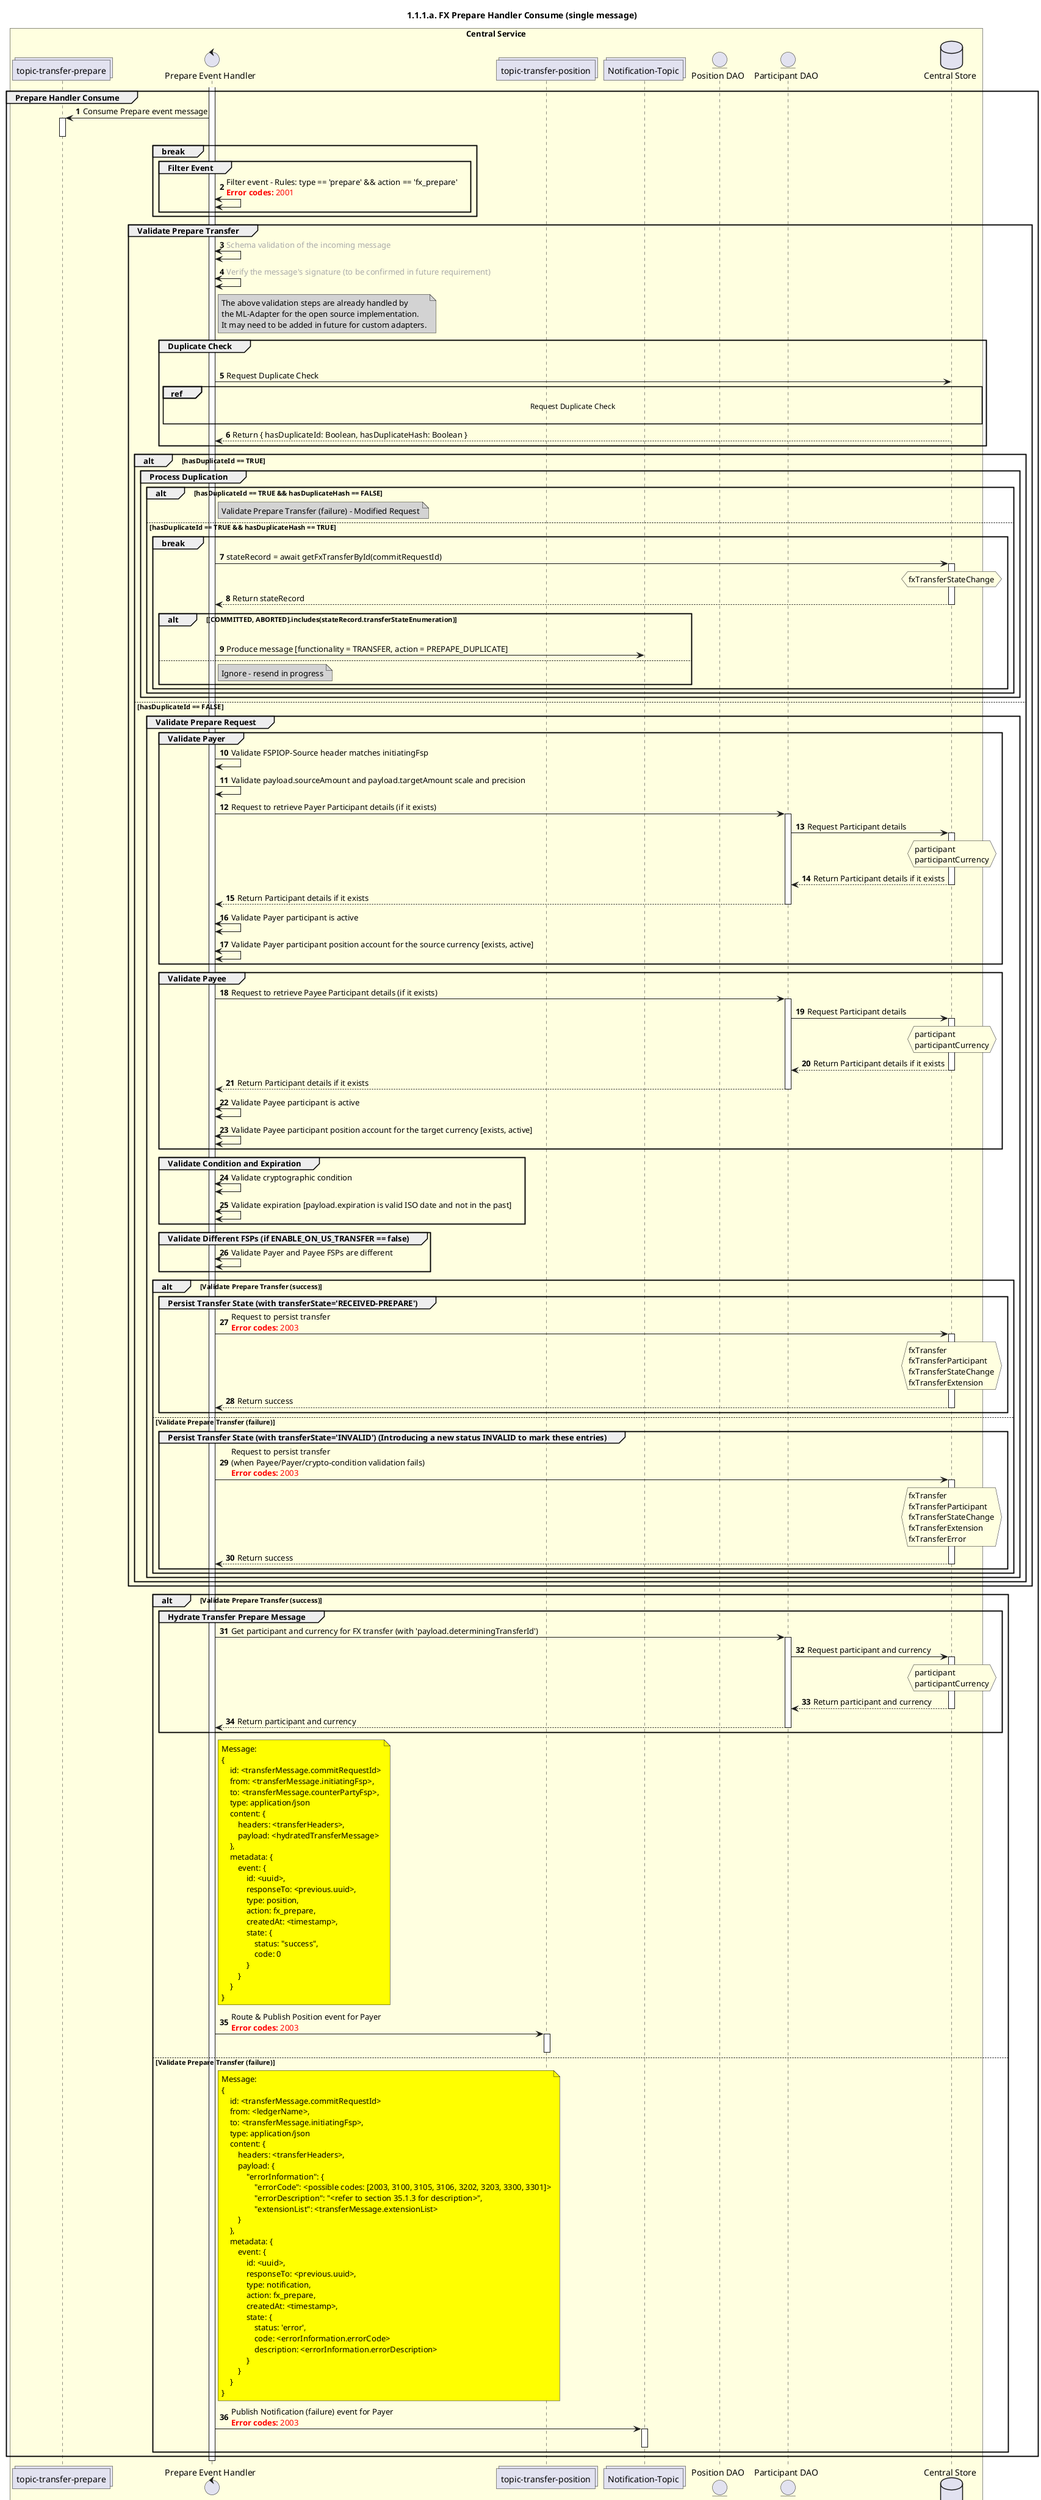 /'*****
 License
 --------------
 Copyright © 2020 Mojaloop Foundation
 The Mojaloop files are made available by the Mojaloop Foundation under the Apache License, Version 2.0
 (the "License") and you may not use these files except in compliance with the [License](http://www.apache.org/licenses/LICENSE-2.0). 
 You may obtain a copy of the License at [http://www.apache.org/licenses/LICENSE-2.0](http://www.apache.org/licenses/LICENSE-2.0)
 Unless required by applicable law or agreed to in writing, the Mojaloop files are distributed on an "AS IS" BASIS, WITHOUT WARRANTIES OR CONDITIONS OF ANY KIND, either express or implied. See the License for the specific language governing permissions and limitations under the [License](http://www.apache.org/licenses/LICENSE-2.0).
 
 Contributors
 --------------
 This is the official list of the Mojaloop project contributors for this file.
 Names of the original copyright holders (individuals or organizations)
 should be listed with a '*' in the first column. People who have
 contributed from an organization can be listed under the organization
 that actually holds the copyright for their contributions (see the
 Gates Foundation organization for an example). Those individuals should have
 their names indented and be marked with a '-'. Email address can be added
 optionally within square brackets <email>.
 * Gates Foundation
 - Name Surname <name.surname@gatesfoundation.com>

 * Steven Oderayi <steven.oderayi@infitx.com>
 --------------
 ******'/

@startuml prepare-handler-consume
' declate title
title 1.1.1.a. FX Prepare Handler Consume (single message)

autonumber

' declare actors
collections "topic-transfer-prepare" as TOPIC_TRANSFER_PREPARE
control "Prepare Event Handler" as PREP_HANDLER
collections "topic-transfer-position" as TOPIC_TRANSFER_POSITION
collections "Notification-Topic" as TOPIC_NOTIFICATIONS
entity "Position DAO" as POS_DAO
entity "Participant DAO" as PARTICIPANT_DAO
database "Central Store" as DB

box "Central Service" #LightYellow
    participant TOPIC_TRANSFER_PREPARE
    participant PREP_HANDLER
    participant TOPIC_TRANSFER_POSITION
    participant TOPIC_NOTIFICATIONS
    participant POS_DAO
    participant PARTICIPANT_DAO
    participant DB
end box

' start flow
activate PREP_HANDLER
group Prepare Handler Consume
    TOPIC_TRANSFER_PREPARE <- PREP_HANDLER: Consume Prepare event message
    activate TOPIC_TRANSFER_PREPARE
    deactivate TOPIC_TRANSFER_PREPARE

    break
        group Filter Event
            PREP_HANDLER <-> PREP_HANDLER: Filter event - Rules: type == 'prepare' && action == 'fx_prepare'\n<color #FF0000><b>Error codes:</b> 2001</color>
        end
    end

    group Validate Prepare Transfer 
        PREP_HANDLER <-> PREP_HANDLER: <color #AAA>Schema validation of the incoming message</color>
        PREP_HANDLER <-> PREP_HANDLER: <color #AAA>Verify the message's signature (to be confirmed in future requirement)</color>
        note right of PREP_HANDLER #lightgrey
            The above validation steps are already handled by
            the ML-Adapter for the open source implementation.
            It may need to be added in future for custom adapters.
        end note

        group Duplicate Check
            |||
            PREP_HANDLER -> DB: Request Duplicate Check
            ref over PREP_HANDLER, DB:  Request Duplicate Check\n
            DB --> PREP_HANDLER: Return { hasDuplicateId: Boolean, hasDuplicateHash: Boolean }
        end

        alt hasDuplicateId == TRUE
            group Process Duplication
                alt hasDuplicateId == TRUE && hasDuplicateHash == FALSE
                    note right of PREP_HANDLER #lightgrey
                        Validate Prepare Transfer (failure) - Modified Request
                    end note
                else hasDuplicateId == TRUE && hasDuplicateHash == TRUE
                    break
                        PREP_HANDLER -> DB: stateRecord = await getFxTransferById(commitRequestId)
                        activate DB
                        hnote over DB #lightyellow
                            fxTransferStateChange
                        end note
                        DB --> PREP_HANDLER: Return stateRecord
                        deactivate DB
                        alt [COMMITTED, ABORTED].includes(stateRecord.transferStateEnumeration)
                            |||
                           
                            PREP_HANDLER -> TOPIC_NOTIFICATIONS: Produce message [functionality = TRANSFER, action = PREPAPE_DUPLICATE]
                        else
                            note right of PREP_HANDLER #lightgrey
                                Ignore - resend in progress
                            end note
                        end
                    end 
                end
            end
        else hasDuplicateId == FALSE
            group Validate Prepare Request
                group Validate Payer
                    PREP_HANDLER -> PREP_HANDLER: Validate FSPIOP-Source header matches initiatingFsp
                    PREP_HANDLER -> PREP_HANDLER: Validate payload.sourceAmount and payload.targetAmount scale and precision
                    PREP_HANDLER -> PARTICIPANT_DAO: Request to retrieve Payer Participant details (if it exists)
                    activate PARTICIPANT_DAO
                    PARTICIPANT_DAO -> DB: Request Participant details
                    hnote over DB #lightyellow
                        participant
                        participantCurrency
                    end note
                    activate DB
                    PARTICIPANT_DAO <-- DB: Return Participant details if it exists
                    deactivate DB
                    PARTICIPANT_DAO --> PREP_HANDLER: Return Participant details if it exists
                    deactivate PARTICIPANT_DAO
                    PREP_HANDLER <-> PREP_HANDLER: Validate Payer participant is active
                    PREP_HANDLER <-> PREP_HANDLER: Validate Payer participant position account for the source currency [exists, active]
                end
                group Validate Payee
                    PREP_HANDLER -> PARTICIPANT_DAO: Request to retrieve Payee Participant details (if it exists)
                    activate PARTICIPANT_DAO
                    PARTICIPANT_DAO -> DB: Request Participant details
                    hnote over DB #lightyellow
                        participant
                        participantCurrency
                    end note
                    activate DB
                    PARTICIPANT_DAO <-- DB: Return Participant details if it exists
                    deactivate DB
                    PARTICIPANT_DAO --> PREP_HANDLER: Return Participant details if it exists
                    deactivate PARTICIPANT_DAO
                    PREP_HANDLER <-> PREP_HANDLER: Validate Payee participant is active
                    PREP_HANDLER <-> PREP_HANDLER: Validate Payee participant position account for the target currency [exists, active]
                end
                group Validate Condition and Expiration
                    PREP_HANDLER <-> PREP_HANDLER: Validate cryptographic condition
                    PREP_HANDLER <-> PREP_HANDLER: Validate expiration [payload.expiration is valid ISO date and not in the past]
                end
                group Validate Different FSPs (if ENABLE_ON_US_TRANSFER == false)
                    PREP_HANDLER <-> PREP_HANDLER: Validate Payer and Payee FSPs are different
                end
                alt Validate Prepare Transfer (success)
                    group Persist Transfer State (with transferState='RECEIVED-PREPARE')
                        PREP_HANDLER -> DB: Request to persist transfer\n<color #FF0000><b>Error codes:</b> 2003</color>
                        activate DB
                        hnote over DB #lightyellow
                            fxTransfer
                            fxTransferParticipant
                            fxTransferStateChange
                            fxTransferExtension
                        end note
                        DB --> PREP_HANDLER: Return success
                        deactivate DB
                    end
                else Validate Prepare Transfer (failure)
                    group Persist Transfer State (with transferState='INVALID') (Introducing a new status INVALID to mark these entries)
                        PREP_HANDLER -> DB: Request to persist transfer\n(when Payee/Payer/crypto-condition validation fails)\n<color #FF0000><b>Error codes:</b> 2003</color>
                        activate DB
                        hnote over DB #lightyellow
                            fxTransfer
                            fxTransferParticipant
                            fxTransferStateChange
                            fxTransferExtension
                            fxTransferError
                        end note
                        DB --> PREP_HANDLER: Return success
                        deactivate DB
                    end
                end
            end
        end
    end

    alt Validate Prepare Transfer (success)
        group Hydrate Transfer Prepare Message
            PREP_HANDLER -> PARTICIPANT_DAO: Get participant and currency for FX transfer (with 'payload.determiningTransferId')
            activate PARTICIPANT_DAO
            PARTICIPANT_DAO -> DB: Request participant and currency
            hnote over DB #lightyellow
                participant
                participantCurrency
            end note
            activate DB
            PARTICIPANT_DAO <-- DB: Return participant and currency
            deactivate DB
            PARTICIPANT_DAO --> PREP_HANDLER: Return participant and currency
            deactivate PARTICIPANT_DAO

        end
        note right of PREP_HANDLER #yellow
            Message:
            {
                id: <transferMessage.commitRequestId>
                from: <transferMessage.initiatingFsp>,
                to: <transferMessage.counterPartyFsp>,
                type: application/json
                content: {
                    headers: <transferHeaders>,
                    payload: <hydratedTransferMessage>
                },
                metadata: {
                    event: {
                        id: <uuid>,
                        responseTo: <previous.uuid>,
                        type: position,
                        action: fx_prepare,
                        createdAt: <timestamp>,
                        state: {
                            status: "success",
                            code: 0
                        }
                    }
                }
            }
        end note
        PREP_HANDLER -> TOPIC_TRANSFER_POSITION: Route & Publish Position event for Payer\n<color #FF0000><b>Error codes:</b> 2003</color>
        activate TOPIC_TRANSFER_POSITION
        deactivate TOPIC_TRANSFER_POSITION
    else Validate Prepare Transfer (failure)
        note right of PREP_HANDLER #yellow
            Message:
            {
                id: <transferMessage.commitRequestId>
                from: <ledgerName>,
                to: <transferMessage.initiatingFsp>,
                type: application/json
                content: {
                    headers: <transferHeaders>,
                    payload: {
                        "errorInformation": {
                            "errorCode": <possible codes: [2003, 3100, 3105, 3106, 3202, 3203, 3300, 3301]>
                            "errorDescription": "<refer to section 35.1.3 for description>",
                            "extensionList": <transferMessage.extensionList>
                    }
                },
                metadata: {
                    event: {
                        id: <uuid>,
                        responseTo: <previous.uuid>,
                        type: notification,
                        action: fx_prepare,
                        createdAt: <timestamp>,
                        state: {
                            status: 'error',
                            code: <errorInformation.errorCode>
                            description: <errorInformation.errorDescription>
                        }
                    }
                }
            }
        end note
        PREP_HANDLER -> TOPIC_NOTIFICATIONS: Publish Notification (failure) event for Payer\n<color #FF0000><b>Error codes:</b> 2003</color>
        activate TOPIC_NOTIFICATIONS
        deactivate TOPIC_NOTIFICATIONS
    end
end
deactivate PREP_HANDLER
@enduml

